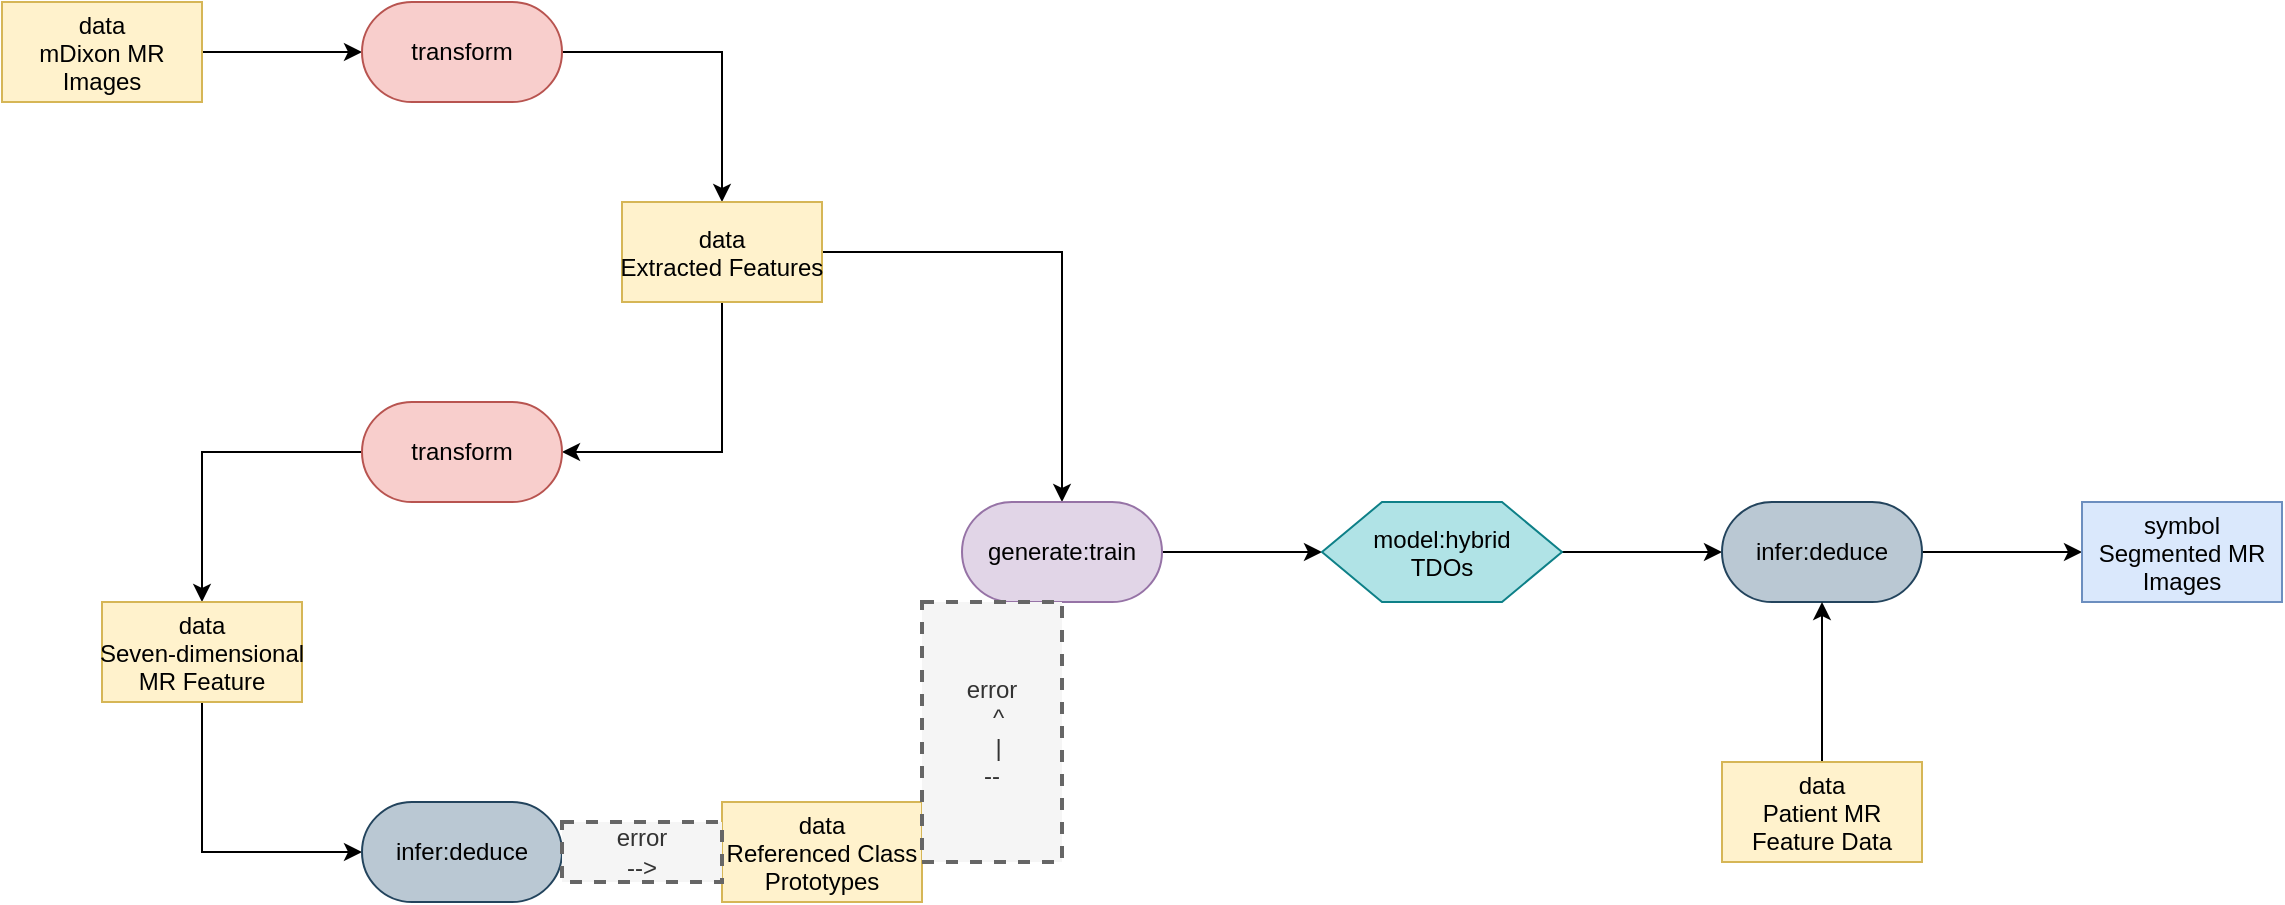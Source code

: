 <mxfile version="27.1.6" pages="2">
  <diagram name="Page-1" id="DyFBhKMBacrh7bEkEiDU">
    <mxGraphModel dx="1429" dy="856" grid="1" gridSize="10" guides="1" tooltips="1" connect="1" arrows="1" fold="1" page="1" pageScale="1" pageWidth="3300" pageHeight="4681" math="0" shadow="0">
      <root>
        <mxCell id="0" />
        <mxCell id="1" parent="0" />
        <mxCell id="RxmlgKbhr9ZlsDnlwpTz-3" style="edgeStyle=orthogonalEdgeStyle;rounded=0;orthogonalLoop=1;jettySize=auto;html=1;exitX=1;exitY=0.5;exitDx=0;exitDy=0;entryX=0;entryY=0.5;entryDx=0;entryDy=0;" edge="1" parent="1" source="RxmlgKbhr9ZlsDnlwpTz-1" target="RxmlgKbhr9ZlsDnlwpTz-2">
          <mxGeometry relative="1" as="geometry" />
        </mxCell>
        <mxCell id="RxmlgKbhr9ZlsDnlwpTz-1" value="data&#xa;mDixon MR&#xa;Images" style="rectangle;fillColor=#fff2cc;strokeColor=#d6b656;" name="data" vertex="1" parent="1">
          <mxGeometry x="340" y="230" width="100" height="50" as="geometry" />
        </mxCell>
        <mxCell id="RxmlgKbhr9ZlsDnlwpTz-5" style="edgeStyle=orthogonalEdgeStyle;rounded=0;orthogonalLoop=1;jettySize=auto;html=1;exitX=1;exitY=0.5;exitDx=0;exitDy=0;entryX=0.5;entryY=0;entryDx=0;entryDy=0;" edge="1" parent="1" source="RxmlgKbhr9ZlsDnlwpTz-2" target="RxmlgKbhr9ZlsDnlwpTz-4">
          <mxGeometry relative="1" as="geometry" />
        </mxCell>
        <mxCell id="RxmlgKbhr9ZlsDnlwpTz-2" value="transform" style="rounded=1;whiteSpace=wrap;html=1;arcSize=50;fillColor=#f8cecc;strokeColor=#b85450;" name="transform" vertex="1" parent="1">
          <mxGeometry x="520" y="230" width="100" height="50" as="geometry" />
        </mxCell>
        <mxCell id="RxmlgKbhr9ZlsDnlwpTz-7" style="edgeStyle=orthogonalEdgeStyle;rounded=0;orthogonalLoop=1;jettySize=auto;html=1;exitX=0.5;exitY=1;exitDx=0;exitDy=0;entryX=1;entryY=0.5;entryDx=0;entryDy=0;" edge="1" parent="1" source="RxmlgKbhr9ZlsDnlwpTz-4" target="RxmlgKbhr9ZlsDnlwpTz-6">
          <mxGeometry relative="1" as="geometry" />
        </mxCell>
        <mxCell id="RxmlgKbhr9ZlsDnlwpTz-17" style="edgeStyle=orthogonalEdgeStyle;rounded=0;orthogonalLoop=1;jettySize=auto;html=1;exitX=1;exitY=0.5;exitDx=0;exitDy=0;entryX=0.5;entryY=0;entryDx=0;entryDy=0;" edge="1" parent="1" source="RxmlgKbhr9ZlsDnlwpTz-4" target="RxmlgKbhr9ZlsDnlwpTz-16">
          <mxGeometry relative="1" as="geometry" />
        </mxCell>
        <mxCell id="RxmlgKbhr9ZlsDnlwpTz-4" value="data&#xa;Extracted Features" style="rectangle;fillColor=#fff2cc;strokeColor=#d6b656;" name="data" vertex="1" parent="1">
          <mxGeometry x="650" y="330" width="100" height="50" as="geometry" />
        </mxCell>
        <mxCell id="RxmlgKbhr9ZlsDnlwpTz-9" style="edgeStyle=orthogonalEdgeStyle;rounded=0;orthogonalLoop=1;jettySize=auto;html=1;exitX=0;exitY=0.5;exitDx=0;exitDy=0;entryX=0.5;entryY=0;entryDx=0;entryDy=0;" edge="1" parent="1" source="RxmlgKbhr9ZlsDnlwpTz-6" target="RxmlgKbhr9ZlsDnlwpTz-8">
          <mxGeometry relative="1" as="geometry" />
        </mxCell>
        <mxCell id="RxmlgKbhr9ZlsDnlwpTz-6" value="transform" style="rounded=1;whiteSpace=wrap;html=1;arcSize=50;fillColor=#f8cecc;strokeColor=#b85450;" name="transform" vertex="1" parent="1">
          <mxGeometry x="520" y="430" width="100" height="50" as="geometry" />
        </mxCell>
        <mxCell id="RxmlgKbhr9ZlsDnlwpTz-12" style="edgeStyle=orthogonalEdgeStyle;rounded=0;orthogonalLoop=1;jettySize=auto;html=1;exitX=0.5;exitY=1;exitDx=0;exitDy=0;entryX=0;entryY=0.5;entryDx=0;entryDy=0;" edge="1" parent="1" source="RxmlgKbhr9ZlsDnlwpTz-8" target="RxmlgKbhr9ZlsDnlwpTz-11">
          <mxGeometry relative="1" as="geometry" />
        </mxCell>
        <mxCell id="RxmlgKbhr9ZlsDnlwpTz-8" value="data&#xa;Seven-dimensional&#xa;MR Feature" style="rectangle;fillColor=#fff2cc;strokeColor=#d6b656;" name="data" vertex="1" parent="1">
          <mxGeometry x="390" y="530" width="100" height="50" as="geometry" />
        </mxCell>
        <mxCell id="RxmlgKbhr9ZlsDnlwpTz-11" value="infer:deduce" style="rounded=1;whiteSpace=wrap;html=1;arcSize=50;fillColor=#bac8d3;strokeColor=#23445d;" name="infer:deduce" vertex="1" parent="1">
          <mxGeometry x="520" y="630" width="100" height="50" as="geometry" />
        </mxCell>
        <mxCell id="RxmlgKbhr9ZlsDnlwpTz-13" value="data&#xa;Referenced Class&#xa;Prototypes" style="rectangle;fillColor=#fff2cc;strokeColor=#d6b656;" name="data" vertex="1" parent="1">
          <mxGeometry x="700" y="630" width="100" height="50" as="geometry" />
        </mxCell>
        <mxCell id="RxmlgKbhr9ZlsDnlwpTz-15" value="&lt;div&gt;error&lt;/div&gt;&lt;div&gt;--&amp;gt;&lt;/div&gt;" style="text;html=1;align=center;verticalAlign=middle;whiteSpace=wrap;rounded=0;dashed=1;fillColor=#f5f5f5;fontColor=#333333;strokeColor=#666666;strokeWidth=2;" name="text" vertex="1" parent="1">
          <mxGeometry x="620" y="640" width="80" height="30" as="geometry" />
        </mxCell>
        <mxCell id="RxmlgKbhr9ZlsDnlwpTz-21" style="edgeStyle=orthogonalEdgeStyle;rounded=0;orthogonalLoop=1;jettySize=auto;html=1;exitX=1;exitY=0.5;exitDx=0;exitDy=0;entryX=0;entryY=0.5;entryDx=0;entryDy=0;" edge="1" parent="1" source="RxmlgKbhr9ZlsDnlwpTz-16" target="RxmlgKbhr9ZlsDnlwpTz-20">
          <mxGeometry relative="1" as="geometry" />
        </mxCell>
        <mxCell id="RxmlgKbhr9ZlsDnlwpTz-16" value="generate:train" style="rounded=1;whiteSpace=wrap;html=1;arcSize=50;fillColor=#e1d5e7;strokeColor=#9673a6;" name="generate:train" vertex="1" parent="1">
          <mxGeometry x="820" y="480" width="100" height="50" as="geometry" />
        </mxCell>
        <mxCell id="RxmlgKbhr9ZlsDnlwpTz-19" value="&lt;div&gt;error&lt;/div&gt;&lt;div&gt;&amp;nbsp; ^&lt;/div&gt;&lt;div&gt;&amp;nbsp; |&lt;/div&gt;&lt;div&gt;--&lt;/div&gt;" style="text;html=1;align=center;verticalAlign=middle;whiteSpace=wrap;rounded=0;dashed=1;fillColor=#f5f5f5;fontColor=#333333;strokeColor=#666666;strokeWidth=2;" name="text" vertex="1" parent="1">
          <mxGeometry x="800" y="530" width="70" height="130" as="geometry" />
        </mxCell>
        <mxCell id="RxmlgKbhr9ZlsDnlwpTz-23" style="edgeStyle=orthogonalEdgeStyle;rounded=0;orthogonalLoop=1;jettySize=auto;html=1;exitX=1;exitY=0.5;exitDx=0;exitDy=0;entryX=0;entryY=0.5;entryDx=0;entryDy=0;" edge="1" parent="1" source="RxmlgKbhr9ZlsDnlwpTz-20" target="RxmlgKbhr9ZlsDnlwpTz-22">
          <mxGeometry relative="1" as="geometry" />
        </mxCell>
        <mxCell id="RxmlgKbhr9ZlsDnlwpTz-20" value="model:hybrid&#xa;TDOs" style="shape=hexagon;perimeter=hexagonPerimeter2;fillColor=#b0e3e6;strokeColor=#0e8088;" name="model" vertex="1" parent="1">
          <mxGeometry x="1000" y="480" width="120" height="50" as="geometry" />
        </mxCell>
        <mxCell id="RxmlgKbhr9ZlsDnlwpTz-27" style="edgeStyle=orthogonalEdgeStyle;rounded=0;orthogonalLoop=1;jettySize=auto;html=1;exitX=1;exitY=0.5;exitDx=0;exitDy=0;entryX=0;entryY=0.5;entryDx=0;entryDy=0;" edge="1" parent="1" source="RxmlgKbhr9ZlsDnlwpTz-22" target="RxmlgKbhr9ZlsDnlwpTz-26">
          <mxGeometry relative="1" as="geometry" />
        </mxCell>
        <mxCell id="RxmlgKbhr9ZlsDnlwpTz-22" value="infer:deduce" style="rounded=1;whiteSpace=wrap;html=1;arcSize=50;fillColor=#bac8d3;strokeColor=#23445d;" name="infer:deduce" vertex="1" parent="1">
          <mxGeometry x="1200" y="480" width="100" height="50" as="geometry" />
        </mxCell>
        <mxCell id="RxmlgKbhr9ZlsDnlwpTz-25" style="edgeStyle=orthogonalEdgeStyle;rounded=0;orthogonalLoop=1;jettySize=auto;html=1;entryX=0.5;entryY=1;entryDx=0;entryDy=0;" edge="1" parent="1" source="RxmlgKbhr9ZlsDnlwpTz-24" target="RxmlgKbhr9ZlsDnlwpTz-22">
          <mxGeometry relative="1" as="geometry" />
        </mxCell>
        <mxCell id="RxmlgKbhr9ZlsDnlwpTz-24" value="data&#xa;Patient MR&#xa;Feature Data" style="rectangle;fillColor=#fff2cc;strokeColor=#d6b656;" name="data" vertex="1" parent="1">
          <mxGeometry x="1200" y="610" width="100" height="50" as="geometry" />
        </mxCell>
        <mxCell id="RxmlgKbhr9ZlsDnlwpTz-26" value="symbol&#xa;Segmented MR&#xa;Images" style="rectangle;fillColor=#dae8fc;strokeColor=#6c8ebf;" name="symbol" vertex="1" parent="1">
          <mxGeometry x="1380" y="480" width="100" height="50" as="geometry" />
        </mxCell>
      </root>
    </mxGraphModel>
  </diagram>
  <diagram name="Copy of Page-1" id="jiE1Dk9erHS1hvtwJ1x0">
    <mxGraphModel dx="1429" dy="856" grid="1" gridSize="10" guides="1" tooltips="1" connect="1" arrows="1" fold="1" page="1" pageScale="1" pageWidth="3300" pageHeight="4681" math="0" shadow="0">
      <root>
        <mxCell id="SNkuYp9x4erVFEljojx1-0" />
        <mxCell id="SNkuYp9x4erVFEljojx1-1" parent="SNkuYp9x4erVFEljojx1-0" />
        <mxCell id="SNkuYp9x4erVFEljojx1-2" style="edgeStyle=orthogonalEdgeStyle;rounded=0;orthogonalLoop=1;jettySize=auto;html=1;exitX=1;exitY=0.5;exitDx=0;exitDy=0;entryX=0;entryY=0.5;entryDx=0;entryDy=0;" edge="1" parent="SNkuYp9x4erVFEljojx1-1" source="SNkuYp9x4erVFEljojx1-3" target="SNkuYp9x4erVFEljojx1-5">
          <mxGeometry relative="1" as="geometry" />
        </mxCell>
        <mxCell id="SNkuYp9x4erVFEljojx1-3" value="data&#xa;mDixon MR&#xa;Images" style="rectangle;fillColor=#fff2cc;strokeColor=#d6b656;" name="data" vertex="1" parent="SNkuYp9x4erVFEljojx1-1">
          <mxGeometry x="340" y="230" width="100" height="50" as="geometry" />
        </mxCell>
        <mxCell id="SNkuYp9x4erVFEljojx1-4" style="edgeStyle=orthogonalEdgeStyle;rounded=0;orthogonalLoop=1;jettySize=auto;html=1;exitX=1;exitY=0.5;exitDx=0;exitDy=0;entryX=0.5;entryY=0;entryDx=0;entryDy=0;" edge="1" parent="SNkuYp9x4erVFEljojx1-1" source="SNkuYp9x4erVFEljojx1-5" target="SNkuYp9x4erVFEljojx1-8">
          <mxGeometry relative="1" as="geometry" />
        </mxCell>
        <mxCell id="SNkuYp9x4erVFEljojx1-5" value="transform" style="rounded=1;whiteSpace=wrap;html=1;arcSize=50;fillColor=#f8cecc;strokeColor=#b85450;" name="transform" vertex="1" parent="SNkuYp9x4erVFEljojx1-1">
          <mxGeometry x="520" y="230" width="100" height="50" as="geometry" />
        </mxCell>
        <mxCell id="SNkuYp9x4erVFEljojx1-6" style="edgeStyle=orthogonalEdgeStyle;rounded=0;orthogonalLoop=1;jettySize=auto;html=1;exitX=0.5;exitY=1;exitDx=0;exitDy=0;entryX=1;entryY=0.5;entryDx=0;entryDy=0;" edge="1" parent="SNkuYp9x4erVFEljojx1-1" source="SNkuYp9x4erVFEljojx1-8" target="SNkuYp9x4erVFEljojx1-10">
          <mxGeometry relative="1" as="geometry" />
        </mxCell>
        <mxCell id="SNkuYp9x4erVFEljojx1-7" style="edgeStyle=orthogonalEdgeStyle;rounded=0;orthogonalLoop=1;jettySize=auto;html=1;exitX=1;exitY=0.5;exitDx=0;exitDy=0;entryX=0.5;entryY=0;entryDx=0;entryDy=0;" edge="1" parent="SNkuYp9x4erVFEljojx1-1" source="SNkuYp9x4erVFEljojx1-8" target="SNkuYp9x4erVFEljojx1-17">
          <mxGeometry relative="1" as="geometry" />
        </mxCell>
        <mxCell id="SNkuYp9x4erVFEljojx1-8" value="data&#xa;Extracted Features" style="rectangle;fillColor=#fff2cc;strokeColor=#d6b656;" name="data" vertex="1" parent="SNkuYp9x4erVFEljojx1-1">
          <mxGeometry x="650" y="330" width="100" height="50" as="geometry" />
        </mxCell>
        <mxCell id="SNkuYp9x4erVFEljojx1-9" style="edgeStyle=orthogonalEdgeStyle;rounded=0;orthogonalLoop=1;jettySize=auto;html=1;exitX=0;exitY=0.5;exitDx=0;exitDy=0;entryX=0.5;entryY=0;entryDx=0;entryDy=0;" edge="1" parent="SNkuYp9x4erVFEljojx1-1" source="SNkuYp9x4erVFEljojx1-10" target="SNkuYp9x4erVFEljojx1-12">
          <mxGeometry relative="1" as="geometry" />
        </mxCell>
        <mxCell id="SNkuYp9x4erVFEljojx1-10" value="transform" style="rounded=1;whiteSpace=wrap;html=1;arcSize=50;fillColor=#f8cecc;strokeColor=#b85450;" name="transform" vertex="1" parent="SNkuYp9x4erVFEljojx1-1">
          <mxGeometry x="520" y="430" width="100" height="50" as="geometry" />
        </mxCell>
        <mxCell id="SNkuYp9x4erVFEljojx1-11" style="edgeStyle=orthogonalEdgeStyle;rounded=0;orthogonalLoop=1;jettySize=auto;html=1;exitX=0.5;exitY=1;exitDx=0;exitDy=0;entryX=0;entryY=0.5;entryDx=0;entryDy=0;" edge="1" parent="SNkuYp9x4erVFEljojx1-1" source="SNkuYp9x4erVFEljojx1-12" target="SNkuYp9x4erVFEljojx1-13">
          <mxGeometry relative="1" as="geometry" />
        </mxCell>
        <mxCell id="SNkuYp9x4erVFEljojx1-12" value="data&#xa;Seven-dimensional&#xa;MR Feature" style="rectangle;fillColor=#fff2cc;strokeColor=#d6b656;" name="data" vertex="1" parent="SNkuYp9x4erVFEljojx1-1">
          <mxGeometry x="390" y="530" width="100" height="50" as="geometry" />
        </mxCell>
        <mxCell id="2JPr8LUMpxTna1DrKgXi-0" style="edgeStyle=orthogonalEdgeStyle;rounded=0;orthogonalLoop=1;jettySize=auto;html=1;exitX=1;exitY=0.5;exitDx=0;exitDy=0;entryX=0;entryY=0.5;entryDx=0;entryDy=0;" edge="1" parent="SNkuYp9x4erVFEljojx1-1" source="SNkuYp9x4erVFEljojx1-13" target="SNkuYp9x4erVFEljojx1-14">
          <mxGeometry relative="1" as="geometry" />
        </mxCell>
        <mxCell id="SNkuYp9x4erVFEljojx1-13" value="infer:deduce" style="rounded=1;whiteSpace=wrap;html=1;arcSize=50;fillColor=#bac8d3;strokeColor=#23445d;" name="infer:deduce" vertex="1" parent="SNkuYp9x4erVFEljojx1-1">
          <mxGeometry x="520" y="630" width="100" height="50" as="geometry" />
        </mxCell>
        <mxCell id="2JPr8LUMpxTna1DrKgXi-1" style="edgeStyle=orthogonalEdgeStyle;rounded=0;orthogonalLoop=1;jettySize=auto;html=1;exitX=1;exitY=0.5;exitDx=0;exitDy=0;entryX=0.5;entryY=1;entryDx=0;entryDy=0;" edge="1" parent="SNkuYp9x4erVFEljojx1-1" source="SNkuYp9x4erVFEljojx1-14" target="SNkuYp9x4erVFEljojx1-17">
          <mxGeometry relative="1" as="geometry" />
        </mxCell>
        <mxCell id="SNkuYp9x4erVFEljojx1-14" value="data&#xa;Referenced Class&#xa;Prototypes" style="rectangle;fillColor=#fff2cc;strokeColor=#d6b656;" name="data" vertex="1" parent="SNkuYp9x4erVFEljojx1-1">
          <mxGeometry x="700" y="630" width="100" height="50" as="geometry" />
        </mxCell>
        <mxCell id="SNkuYp9x4erVFEljojx1-16" style="edgeStyle=orthogonalEdgeStyle;rounded=0;orthogonalLoop=1;jettySize=auto;html=1;exitX=1;exitY=0.5;exitDx=0;exitDy=0;entryX=0;entryY=0.5;entryDx=0;entryDy=0;" edge="1" parent="SNkuYp9x4erVFEljojx1-1" source="SNkuYp9x4erVFEljojx1-17" target="SNkuYp9x4erVFEljojx1-20">
          <mxGeometry relative="1" as="geometry" />
        </mxCell>
        <mxCell id="SNkuYp9x4erVFEljojx1-17" value="generate:train" style="rounded=1;whiteSpace=wrap;html=1;arcSize=50;fillColor=#e1d5e7;strokeColor=#9673a6;" name="generate:train" vertex="1" parent="SNkuYp9x4erVFEljojx1-1">
          <mxGeometry x="820" y="480" width="100" height="50" as="geometry" />
        </mxCell>
        <mxCell id="SNkuYp9x4erVFEljojx1-19" style="edgeStyle=orthogonalEdgeStyle;rounded=0;orthogonalLoop=1;jettySize=auto;html=1;exitX=1;exitY=0.5;exitDx=0;exitDy=0;entryX=0;entryY=0.5;entryDx=0;entryDy=0;" edge="1" parent="SNkuYp9x4erVFEljojx1-1" source="SNkuYp9x4erVFEljojx1-20" target="SNkuYp9x4erVFEljojx1-22">
          <mxGeometry relative="1" as="geometry" />
        </mxCell>
        <mxCell id="SNkuYp9x4erVFEljojx1-20" value="model:hybrid&#xa;TDOs" style="shape=hexagon;perimeter=hexagonPerimeter2;fillColor=#b0e3e6;strokeColor=#0e8088;" name="model" vertex="1" parent="SNkuYp9x4erVFEljojx1-1">
          <mxGeometry x="1000" y="480" width="120" height="50" as="geometry" />
        </mxCell>
        <mxCell id="SNkuYp9x4erVFEljojx1-21" style="edgeStyle=orthogonalEdgeStyle;rounded=0;orthogonalLoop=1;jettySize=auto;html=1;exitX=1;exitY=0.5;exitDx=0;exitDy=0;entryX=0;entryY=0.5;entryDx=0;entryDy=0;" edge="1" parent="SNkuYp9x4erVFEljojx1-1" source="SNkuYp9x4erVFEljojx1-22" target="SNkuYp9x4erVFEljojx1-25">
          <mxGeometry relative="1" as="geometry" />
        </mxCell>
        <mxCell id="SNkuYp9x4erVFEljojx1-22" value="infer:deduce" style="rounded=1;whiteSpace=wrap;html=1;arcSize=50;fillColor=#bac8d3;strokeColor=#23445d;" name="infer:deduce" vertex="1" parent="SNkuYp9x4erVFEljojx1-1">
          <mxGeometry x="1200" y="480" width="100" height="50" as="geometry" />
        </mxCell>
        <mxCell id="SNkuYp9x4erVFEljojx1-23" style="edgeStyle=orthogonalEdgeStyle;rounded=0;orthogonalLoop=1;jettySize=auto;html=1;entryX=0.5;entryY=1;entryDx=0;entryDy=0;" edge="1" parent="SNkuYp9x4erVFEljojx1-1" source="SNkuYp9x4erVFEljojx1-24" target="SNkuYp9x4erVFEljojx1-22">
          <mxGeometry relative="1" as="geometry" />
        </mxCell>
        <mxCell id="SNkuYp9x4erVFEljojx1-24" value="data&#xa;Patient MR&#xa;Feature Data" style="rectangle;fillColor=#fff2cc;strokeColor=#d6b656;" name="data" vertex="1" parent="SNkuYp9x4erVFEljojx1-1">
          <mxGeometry x="1200" y="610" width="100" height="50" as="geometry" />
        </mxCell>
        <mxCell id="SNkuYp9x4erVFEljojx1-25" value="symbol&#xa;Segmented MR&#xa;Images" style="rectangle;fillColor=#dae8fc;strokeColor=#6c8ebf;" name="symbol" vertex="1" parent="SNkuYp9x4erVFEljojx1-1">
          <mxGeometry x="1380" y="480" width="100" height="50" as="geometry" />
        </mxCell>
      </root>
    </mxGraphModel>
  </diagram>
</mxfile>
